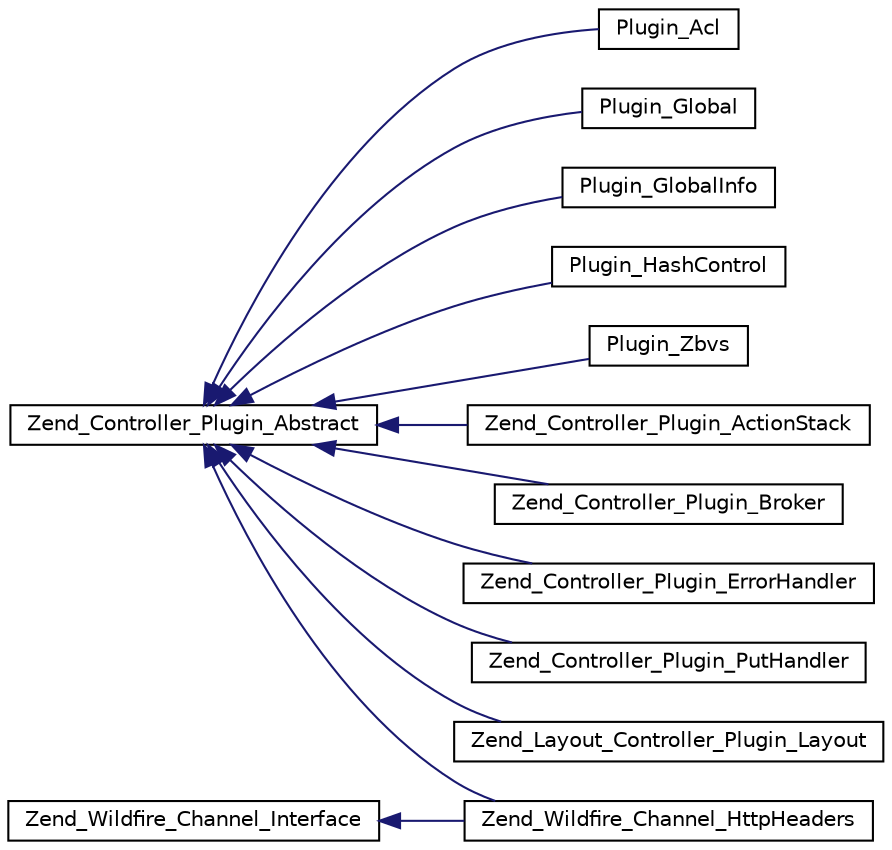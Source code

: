 digraph G
{
  edge [fontname="Helvetica",fontsize="10",labelfontname="Helvetica",labelfontsize="10"];
  node [fontname="Helvetica",fontsize="10",shape=record];
  rankdir="LR";
  Node1 [label="Zend_Controller_Plugin_Abstract",height=0.2,width=0.4,color="black", fillcolor="white", style="filled",URL="$class_zend___controller___plugin___abstract.html"];
  Node1 -> Node2 [dir="back",color="midnightblue",fontsize="10",style="solid",fontname="Helvetica"];
  Node2 [label="Plugin_Acl",height=0.2,width=0.4,color="black", fillcolor="white", style="filled",URL="$class_plugin___acl.html"];
  Node1 -> Node3 [dir="back",color="midnightblue",fontsize="10",style="solid",fontname="Helvetica"];
  Node3 [label="Plugin_Global",height=0.2,width=0.4,color="black", fillcolor="white", style="filled",URL="$class_plugin___global.html"];
  Node1 -> Node4 [dir="back",color="midnightblue",fontsize="10",style="solid",fontname="Helvetica"];
  Node4 [label="Plugin_GlobalInfo",height=0.2,width=0.4,color="black", fillcolor="white", style="filled",URL="$class_plugin___global_info.html"];
  Node1 -> Node5 [dir="back",color="midnightblue",fontsize="10",style="solid",fontname="Helvetica"];
  Node5 [label="Plugin_HashControl",height=0.2,width=0.4,color="black", fillcolor="white", style="filled",URL="$class_plugin___hash_control.html"];
  Node1 -> Node6 [dir="back",color="midnightblue",fontsize="10",style="solid",fontname="Helvetica"];
  Node6 [label="Plugin_Zbvs",height=0.2,width=0.4,color="black", fillcolor="white", style="filled",URL="$class_plugin___zbvs.html"];
  Node1 -> Node7 [dir="back",color="midnightblue",fontsize="10",style="solid",fontname="Helvetica"];
  Node7 [label="Zend_Controller_Plugin_ActionStack",height=0.2,width=0.4,color="black", fillcolor="white", style="filled",URL="$class_zend___controller___plugin___action_stack.html"];
  Node1 -> Node8 [dir="back",color="midnightblue",fontsize="10",style="solid",fontname="Helvetica"];
  Node8 [label="Zend_Controller_Plugin_Broker",height=0.2,width=0.4,color="black", fillcolor="white", style="filled",URL="$class_zend___controller___plugin___broker.html"];
  Node1 -> Node9 [dir="back",color="midnightblue",fontsize="10",style="solid",fontname="Helvetica"];
  Node9 [label="Zend_Controller_Plugin_ErrorHandler",height=0.2,width=0.4,color="black", fillcolor="white", style="filled",URL="$class_zend___controller___plugin___error_handler.html"];
  Node1 -> Node10 [dir="back",color="midnightblue",fontsize="10",style="solid",fontname="Helvetica"];
  Node10 [label="Zend_Controller_Plugin_PutHandler",height=0.2,width=0.4,color="black", fillcolor="white", style="filled",URL="$class_zend___controller___plugin___put_handler.html"];
  Node1 -> Node11 [dir="back",color="midnightblue",fontsize="10",style="solid",fontname="Helvetica"];
  Node11 [label="Zend_Layout_Controller_Plugin_Layout",height=0.2,width=0.4,color="black", fillcolor="white", style="filled",URL="$class_zend___layout___controller___plugin___layout.html"];
  Node1 -> Node12 [dir="back",color="midnightblue",fontsize="10",style="solid",fontname="Helvetica"];
  Node12 [label="Zend_Wildfire_Channel_HttpHeaders",height=0.2,width=0.4,color="black", fillcolor="white", style="filled",URL="$class_zend___wildfire___channel___http_headers.html"];
  Node13 [label="Zend_Wildfire_Channel_Interface",height=0.2,width=0.4,color="black", fillcolor="white", style="filled",URL="$interface_zend___wildfire___channel___interface.html"];
  Node13 -> Node12 [dir="back",color="midnightblue",fontsize="10",style="solid",fontname="Helvetica"];
}
